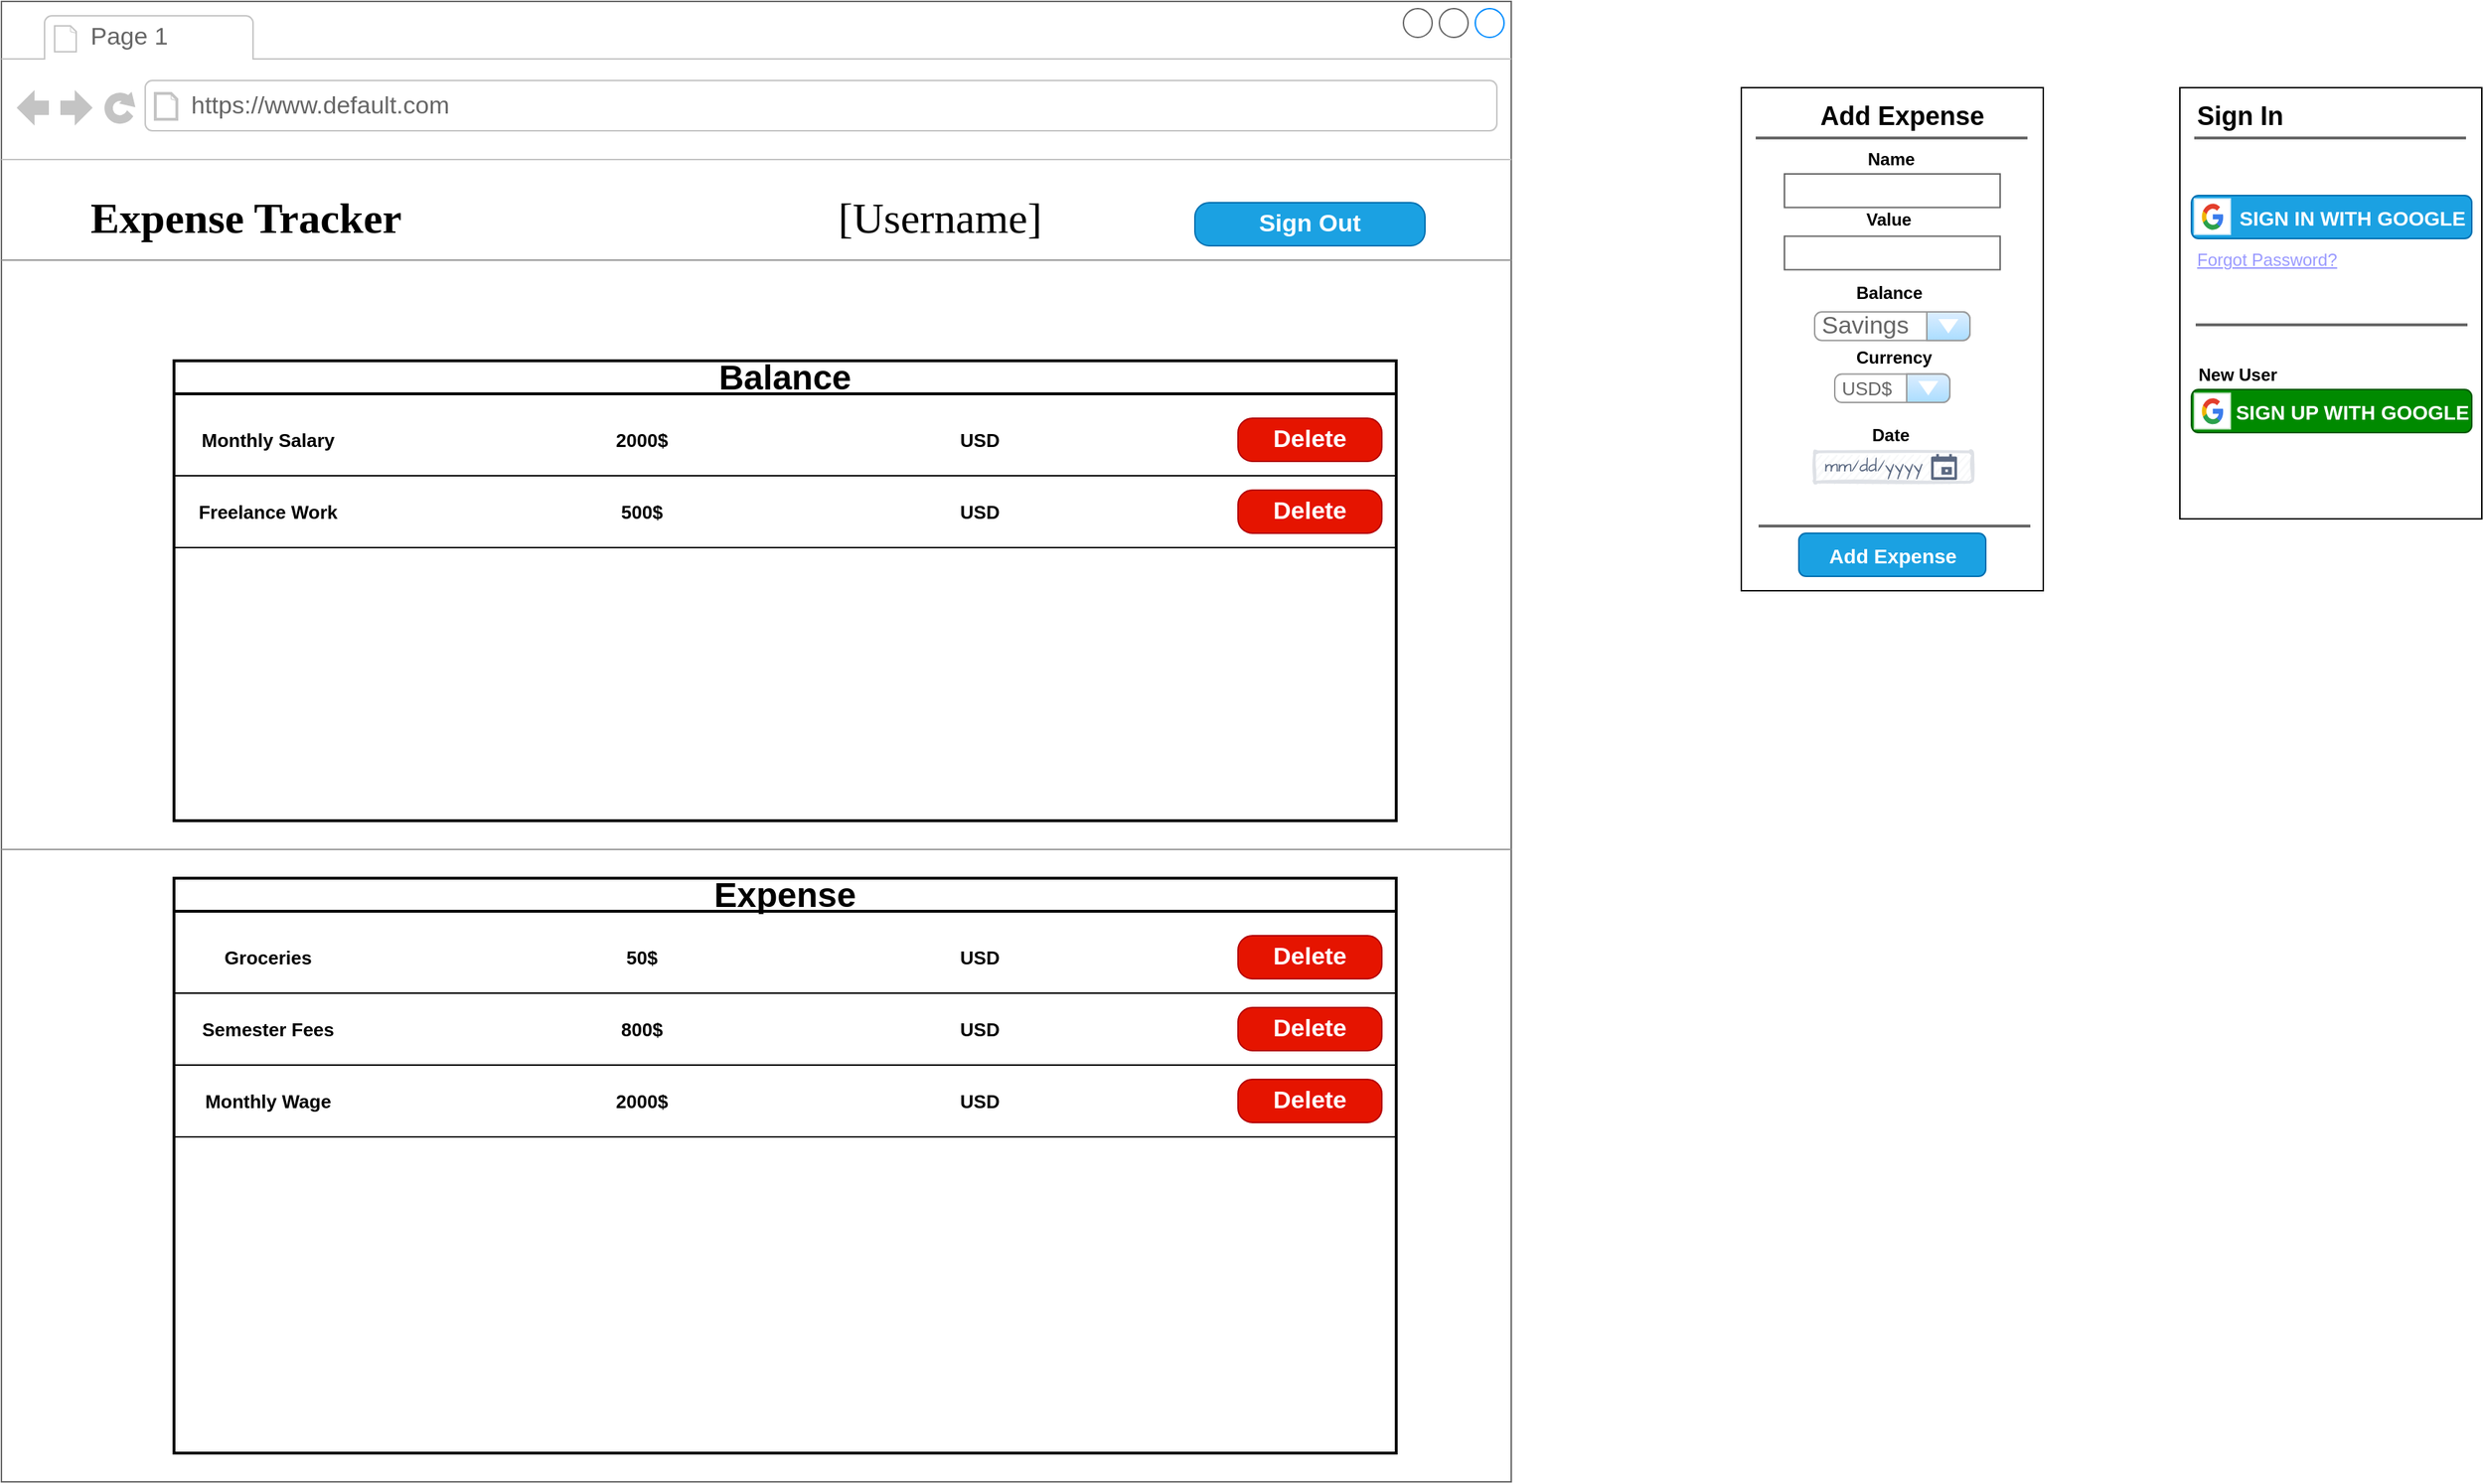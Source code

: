 <mxfile version="24.4.3" type="device">
  <diagram name="Page-1" id="2cc2dc42-3aac-f2a9-1cec-7a8b7cbee084">
    <mxGraphModel dx="1923" dy="2203" grid="1" gridSize="10" guides="1" tooltips="1" connect="1" arrows="1" fold="1" page="1" pageScale="1" pageWidth="1100" pageHeight="850" background="none" math="0" shadow="0">
      <root>
        <mxCell id="0" />
        <mxCell id="1" parent="0" />
        <mxCell id="7026571954dc6520-1" value="" style="strokeWidth=1;shadow=0;dashed=0;align=center;html=1;shape=mxgraph.mockup.containers.browserWindow;rSize=0;strokeColor=#666666;mainText=,;recursiveResize=0;rounded=0;labelBackgroundColor=none;fontFamily=Verdana;fontSize=12" parent="1" vertex="1">
          <mxGeometry x="30" y="20" width="1050" height="1030" as="geometry" />
        </mxCell>
        <mxCell id="7026571954dc6520-2" value="Page 1" style="strokeWidth=1;shadow=0;dashed=0;align=center;html=1;shape=mxgraph.mockup.containers.anchor;fontSize=17;fontColor=#666666;align=left;" parent="7026571954dc6520-1" vertex="1">
          <mxGeometry x="60" y="12" width="110" height="26" as="geometry" />
        </mxCell>
        <mxCell id="7026571954dc6520-3" value="https://www.default.com" style="strokeWidth=1;shadow=0;dashed=0;align=center;html=1;shape=mxgraph.mockup.containers.anchor;rSize=0;fontSize=17;fontColor=#666666;align=left;" parent="7026571954dc6520-1" vertex="1">
          <mxGeometry x="130" y="60" width="250" height="26" as="geometry" />
        </mxCell>
        <mxCell id="7026571954dc6520-4" value="[Username]" style="text;html=1;points=[];align=left;verticalAlign=top;spacingTop=-4;fontSize=30;fontFamily=Verdana" parent="7026571954dc6520-1" vertex="1">
          <mxGeometry x="580" y="130" width="340" height="50" as="geometry" />
        </mxCell>
        <mxCell id="7026571954dc6520-18" value="Sign Out" style="strokeWidth=1;shadow=0;dashed=0;align=center;html=1;shape=mxgraph.mockup.buttons.button;strokeColor=#006EAF;mainText=;buttonStyle=round;fontSize=17;fontStyle=1;fillColor=#1ba1e2;whiteSpace=wrap;rounded=0;labelBackgroundColor=none;fontColor=#ffffff;" parent="7026571954dc6520-1" vertex="1">
          <mxGeometry x="830" y="140" width="160" height="30" as="geometry" />
        </mxCell>
        <mxCell id="7026571954dc6520-21" value="" style="verticalLabelPosition=bottom;shadow=0;dashed=0;align=center;html=1;verticalAlign=top;strokeWidth=1;shape=mxgraph.mockup.markup.line;strokeColor=#999999;rounded=0;labelBackgroundColor=none;fillColor=#ffffff;fontFamily=Verdana;fontSize=12;fontColor=#000000;" parent="7026571954dc6520-1" vertex="1">
          <mxGeometry y="580" width="1050" height="20" as="geometry" />
        </mxCell>
        <mxCell id="RL_fm6lzdvuPayK7LapQ-2" value="&lt;h1 style=&quot;line-height: 120%;&quot;&gt;&lt;font style=&quot;font-size: 24px;&quot;&gt;Balance&lt;/font&gt;&lt;/h1&gt;" style="swimlane;whiteSpace=wrap;html=1;align=center;strokeWidth=2;" vertex="1" parent="7026571954dc6520-1">
          <mxGeometry x="120" y="250" width="850" height="320" as="geometry" />
        </mxCell>
        <mxCell id="RL_fm6lzdvuPayK7LapQ-4" value="Monthly Salary" style="text;html=1;align=center;verticalAlign=middle;resizable=0;points=[];autosize=1;strokeColor=none;fillColor=none;fontSize=13;fontStyle=1" vertex="1" parent="RL_fm6lzdvuPayK7LapQ-2">
          <mxGeometry x="10" y="40" width="110" height="30" as="geometry" />
        </mxCell>
        <mxCell id="RL_fm6lzdvuPayK7LapQ-5" value="2000$" style="text;html=1;align=center;verticalAlign=middle;resizable=0;points=[];autosize=1;strokeColor=none;fillColor=none;fontSize=13;fontStyle=1" vertex="1" parent="RL_fm6lzdvuPayK7LapQ-2">
          <mxGeometry x="295" y="40" width="60" height="30" as="geometry" />
        </mxCell>
        <mxCell id="RL_fm6lzdvuPayK7LapQ-6" value="USD" style="text;html=1;align=center;verticalAlign=middle;resizable=0;points=[];autosize=1;strokeColor=none;fillColor=none;fontSize=13;fontStyle=1" vertex="1" parent="RL_fm6lzdvuPayK7LapQ-2">
          <mxGeometry x="535" y="40" width="50" height="30" as="geometry" />
        </mxCell>
        <mxCell id="RL_fm6lzdvuPayK7LapQ-8" value="Delete" style="strokeWidth=1;shadow=0;dashed=0;align=center;html=1;shape=mxgraph.mockup.buttons.button;strokeColor=#B20000;mainText=;buttonStyle=round;fontSize=17;fontStyle=1;fillColor=#e51400;whiteSpace=wrap;rounded=0;labelBackgroundColor=none;fontColor=#ffffff;" vertex="1" parent="RL_fm6lzdvuPayK7LapQ-2">
          <mxGeometry x="740" y="40" width="100" height="30" as="geometry" />
        </mxCell>
        <mxCell id="RL_fm6lzdvuPayK7LapQ-32" value="500$" style="text;html=1;align=center;verticalAlign=middle;resizable=0;points=[];autosize=1;strokeColor=none;fillColor=none;fontSize=13;fontStyle=1" vertex="1" parent="RL_fm6lzdvuPayK7LapQ-2">
          <mxGeometry x="300" y="90" width="50" height="30" as="geometry" />
        </mxCell>
        <mxCell id="RL_fm6lzdvuPayK7LapQ-33" value="USD" style="text;html=1;align=center;verticalAlign=middle;resizable=0;points=[];autosize=1;strokeColor=none;fillColor=none;fontSize=13;fontStyle=1" vertex="1" parent="RL_fm6lzdvuPayK7LapQ-2">
          <mxGeometry x="535" y="90" width="50" height="30" as="geometry" />
        </mxCell>
        <mxCell id="RL_fm6lzdvuPayK7LapQ-34" value="Delete" style="strokeWidth=1;shadow=0;dashed=0;align=center;html=1;shape=mxgraph.mockup.buttons.button;strokeColor=#B20000;mainText=;buttonStyle=round;fontSize=17;fontStyle=1;fillColor=#e51400;whiteSpace=wrap;rounded=0;labelBackgroundColor=none;fontColor=#ffffff;" vertex="1" parent="RL_fm6lzdvuPayK7LapQ-2">
          <mxGeometry x="740" y="90" width="100" height="30" as="geometry" />
        </mxCell>
        <mxCell id="RL_fm6lzdvuPayK7LapQ-35" value="" style="endArrow=none;html=1;rounded=0;entryX=1;entryY=0.25;entryDx=0;entryDy=0;exitX=0;exitY=0.25;exitDx=0;exitDy=0;" edge="1" parent="RL_fm6lzdvuPayK7LapQ-2">
          <mxGeometry width="50" height="50" relative="1" as="geometry">
            <mxPoint y="130" as="sourcePoint" />
            <mxPoint x="850" y="130" as="targetPoint" />
          </mxGeometry>
        </mxCell>
        <mxCell id="RL_fm6lzdvuPayK7LapQ-36" value="Freelance Work" style="text;html=1;align=center;verticalAlign=middle;resizable=0;points=[];autosize=1;strokeColor=none;fillColor=none;fontSize=13;fontStyle=1" vertex="1" parent="RL_fm6lzdvuPayK7LapQ-2">
          <mxGeometry x="5" y="90" width="120" height="30" as="geometry" />
        </mxCell>
        <mxCell id="RL_fm6lzdvuPayK7LapQ-3" value="" style="endArrow=none;html=1;rounded=0;entryX=1;entryY=0.25;entryDx=0;entryDy=0;exitX=0;exitY=0.25;exitDx=0;exitDy=0;" edge="1" parent="7026571954dc6520-1" source="RL_fm6lzdvuPayK7LapQ-2" target="RL_fm6lzdvuPayK7LapQ-2">
          <mxGeometry width="50" height="50" relative="1" as="geometry">
            <mxPoint x="540" y="380" as="sourcePoint" />
            <mxPoint x="590" y="330" as="targetPoint" />
          </mxGeometry>
        </mxCell>
        <mxCell id="RL_fm6lzdvuPayK7LapQ-9" value="&lt;h1 style=&quot;line-height: 120%;&quot;&gt;Expense&lt;/h1&gt;" style="swimlane;whiteSpace=wrap;html=1;align=center;swimlaneLine=1;strokeWidth=2;" vertex="1" parent="7026571954dc6520-1">
          <mxGeometry x="120" y="610" width="850" height="400" as="geometry" />
        </mxCell>
        <mxCell id="RL_fm6lzdvuPayK7LapQ-10" value="Groceries" style="text;html=1;align=center;verticalAlign=middle;resizable=0;points=[];autosize=1;strokeColor=none;fillColor=none;fontSize=13;fontStyle=1" vertex="1" parent="RL_fm6lzdvuPayK7LapQ-9">
          <mxGeometry x="25" y="40" width="80" height="30" as="geometry" />
        </mxCell>
        <mxCell id="RL_fm6lzdvuPayK7LapQ-11" value="50$" style="text;html=1;align=center;verticalAlign=middle;resizable=0;points=[];autosize=1;strokeColor=none;fillColor=none;fontSize=13;fontStyle=1" vertex="1" parent="RL_fm6lzdvuPayK7LapQ-9">
          <mxGeometry x="300" y="40" width="50" height="30" as="geometry" />
        </mxCell>
        <mxCell id="RL_fm6lzdvuPayK7LapQ-12" value="USD" style="text;html=1;align=center;verticalAlign=middle;resizable=0;points=[];autosize=1;strokeColor=none;fillColor=none;fontSize=13;fontStyle=1" vertex="1" parent="RL_fm6lzdvuPayK7LapQ-9">
          <mxGeometry x="535" y="40" width="50" height="30" as="geometry" />
        </mxCell>
        <mxCell id="RL_fm6lzdvuPayK7LapQ-13" value="Delete" style="strokeWidth=1;shadow=0;dashed=0;align=center;html=1;shape=mxgraph.mockup.buttons.button;strokeColor=#B20000;mainText=;buttonStyle=round;fontSize=17;fontStyle=1;fillColor=#e51400;whiteSpace=wrap;rounded=0;labelBackgroundColor=none;fontColor=#ffffff;" vertex="1" parent="RL_fm6lzdvuPayK7LapQ-9">
          <mxGeometry x="740" y="40" width="100" height="30" as="geometry" />
        </mxCell>
        <mxCell id="RL_fm6lzdvuPayK7LapQ-46" value="" style="endArrow=none;html=1;rounded=0;entryX=1;entryY=0.25;entryDx=0;entryDy=0;exitX=0;exitY=0.25;exitDx=0;exitDy=0;" edge="1" parent="RL_fm6lzdvuPayK7LapQ-9">
          <mxGeometry width="50" height="50" relative="1" as="geometry">
            <mxPoint y="80" as="sourcePoint" />
            <mxPoint x="850" y="80" as="targetPoint" />
          </mxGeometry>
        </mxCell>
        <mxCell id="RL_fm6lzdvuPayK7LapQ-48" value="Semester Fees" style="text;html=1;align=center;verticalAlign=middle;resizable=0;points=[];autosize=1;strokeColor=none;fillColor=none;fontSize=13;fontStyle=1" vertex="1" parent="RL_fm6lzdvuPayK7LapQ-9">
          <mxGeometry x="10" y="90" width="110" height="30" as="geometry" />
        </mxCell>
        <mxCell id="RL_fm6lzdvuPayK7LapQ-49" value="800$" style="text;html=1;align=center;verticalAlign=middle;resizable=0;points=[];autosize=1;strokeColor=none;fillColor=none;fontSize=13;fontStyle=1" vertex="1" parent="RL_fm6lzdvuPayK7LapQ-9">
          <mxGeometry x="300" y="90" width="50" height="30" as="geometry" />
        </mxCell>
        <mxCell id="RL_fm6lzdvuPayK7LapQ-50" value="USD" style="text;html=1;align=center;verticalAlign=middle;resizable=0;points=[];autosize=1;strokeColor=none;fillColor=none;fontSize=13;fontStyle=1" vertex="1" parent="RL_fm6lzdvuPayK7LapQ-9">
          <mxGeometry x="535" y="90" width="50" height="30" as="geometry" />
        </mxCell>
        <mxCell id="RL_fm6lzdvuPayK7LapQ-51" value="Delete" style="strokeWidth=1;shadow=0;dashed=0;align=center;html=1;shape=mxgraph.mockup.buttons.button;strokeColor=#B20000;mainText=;buttonStyle=round;fontSize=17;fontStyle=1;fillColor=#e51400;whiteSpace=wrap;rounded=0;labelBackgroundColor=none;fontColor=#ffffff;" vertex="1" parent="RL_fm6lzdvuPayK7LapQ-9">
          <mxGeometry x="740" y="90" width="100" height="30" as="geometry" />
        </mxCell>
        <mxCell id="RL_fm6lzdvuPayK7LapQ-52" value="" style="endArrow=none;html=1;rounded=0;entryX=1;entryY=0.25;entryDx=0;entryDy=0;exitX=0;exitY=0.25;exitDx=0;exitDy=0;" edge="1" parent="RL_fm6lzdvuPayK7LapQ-9">
          <mxGeometry width="50" height="50" relative="1" as="geometry">
            <mxPoint y="130" as="sourcePoint" />
            <mxPoint x="850" y="130" as="targetPoint" />
          </mxGeometry>
        </mxCell>
        <mxCell id="RL_fm6lzdvuPayK7LapQ-53" value="Monthly Wage" style="text;html=1;align=center;verticalAlign=middle;resizable=0;points=[];autosize=1;strokeColor=none;fillColor=none;fontSize=13;fontStyle=1" vertex="1" parent="RL_fm6lzdvuPayK7LapQ-9">
          <mxGeometry x="10" y="140" width="110" height="30" as="geometry" />
        </mxCell>
        <mxCell id="RL_fm6lzdvuPayK7LapQ-54" value="2000$" style="text;html=1;align=center;verticalAlign=middle;resizable=0;points=[];autosize=1;strokeColor=none;fillColor=none;fontSize=13;fontStyle=1" vertex="1" parent="RL_fm6lzdvuPayK7LapQ-9">
          <mxGeometry x="295" y="140" width="60" height="30" as="geometry" />
        </mxCell>
        <mxCell id="RL_fm6lzdvuPayK7LapQ-55" value="USD" style="text;html=1;align=center;verticalAlign=middle;resizable=0;points=[];autosize=1;strokeColor=none;fillColor=none;fontSize=13;fontStyle=1" vertex="1" parent="RL_fm6lzdvuPayK7LapQ-9">
          <mxGeometry x="535" y="140" width="50" height="30" as="geometry" />
        </mxCell>
        <mxCell id="RL_fm6lzdvuPayK7LapQ-56" value="Delete" style="strokeWidth=1;shadow=0;dashed=0;align=center;html=1;shape=mxgraph.mockup.buttons.button;strokeColor=#B20000;mainText=;buttonStyle=round;fontSize=17;fontStyle=1;fillColor=#e51400;whiteSpace=wrap;rounded=0;labelBackgroundColor=none;fontColor=#ffffff;" vertex="1" parent="RL_fm6lzdvuPayK7LapQ-9">
          <mxGeometry x="740" y="140" width="100" height="30" as="geometry" />
        </mxCell>
        <mxCell id="RL_fm6lzdvuPayK7LapQ-57" value="" style="endArrow=none;html=1;rounded=0;entryX=1;entryY=0.25;entryDx=0;entryDy=0;exitX=0;exitY=0.25;exitDx=0;exitDy=0;" edge="1" parent="RL_fm6lzdvuPayK7LapQ-9">
          <mxGeometry width="50" height="50" relative="1" as="geometry">
            <mxPoint y="180" as="sourcePoint" />
            <mxPoint x="850" y="180" as="targetPoint" />
          </mxGeometry>
        </mxCell>
        <mxCell id="RL_fm6lzdvuPayK7LapQ-58" value="Expense Tracker" style="text;html=1;points=[];align=left;verticalAlign=top;spacingTop=-4;fontSize=30;fontFamily=Verdana;fontStyle=1" vertex="1" parent="7026571954dc6520-1">
          <mxGeometry x="60" y="130" width="340" height="50" as="geometry" />
        </mxCell>
        <mxCell id="RL_fm6lzdvuPayK7LapQ-59" value="" style="verticalLabelPosition=bottom;shadow=0;dashed=0;align=center;html=1;verticalAlign=top;strokeWidth=1;shape=mxgraph.mockup.markup.line;strokeColor=#999999;rounded=0;labelBackgroundColor=none;fillColor=#ffffff;fontFamily=Verdana;fontSize=12;fontColor=#000000;" vertex="1" parent="7026571954dc6520-1">
          <mxGeometry y="170" width="1050" height="20" as="geometry" />
        </mxCell>
        <mxCell id="RL_fm6lzdvuPayK7LapQ-60" value="" style="strokeWidth=1;shadow=0;dashed=0;align=center;html=1;shape=mxgraph.mockup.forms.rrect;rSize=0;strokeColor=#000000;fillColor=#ffffff;fontStyle=0" vertex="1" parent="1">
          <mxGeometry x="1240" y="80" width="210" height="350" as="geometry" />
        </mxCell>
        <mxCell id="RL_fm6lzdvuPayK7LapQ-61" value="Add Expense" style="strokeWidth=1;shadow=0;dashed=0;align=center;html=1;shape=mxgraph.mockup.forms.anchor;fontSize=18;fontColor=#000000;align=left;resizeWidth=1;spacingLeft=0;fontStyle=1" vertex="1" parent="RL_fm6lzdvuPayK7LapQ-60">
          <mxGeometry width="105" height="20" relative="1" as="geometry">
            <mxPoint x="53" y="10" as="offset" />
          </mxGeometry>
        </mxCell>
        <mxCell id="RL_fm6lzdvuPayK7LapQ-62" value="" style="shape=line;strokeColor=#666666;strokeWidth=2;html=1;resizeWidth=1;" vertex="1" parent="RL_fm6lzdvuPayK7LapQ-60">
          <mxGeometry width="189" height="10" relative="1" as="geometry">
            <mxPoint x="10" y="30" as="offset" />
          </mxGeometry>
        </mxCell>
        <mxCell id="RL_fm6lzdvuPayK7LapQ-67" value="&lt;font style=&quot;font-size: 14px;&quot;&gt;Add Expense&lt;/font&gt;" style="strokeWidth=1;shadow=0;dashed=0;align=center;html=1;shape=mxgraph.mockup.forms.rrect;rSize=5;strokeColor=#006EAF;fontColor=#ffffff;fillColor=#1ba1e2;fontSize=16;fontStyle=1;" vertex="1" parent="RL_fm6lzdvuPayK7LapQ-60">
          <mxGeometry y="1" width="130" height="30" relative="1" as="geometry">
            <mxPoint x="40" y="-40" as="offset" />
          </mxGeometry>
        </mxCell>
        <mxCell id="RL_fm6lzdvuPayK7LapQ-69" value="" style="shape=line;strokeColor=#666666;strokeWidth=2;html=1;resizeWidth=1;" vertex="1" parent="RL_fm6lzdvuPayK7LapQ-60">
          <mxGeometry y="1" width="189" height="10" relative="1" as="geometry">
            <mxPoint x="12" y="-50" as="offset" />
          </mxGeometry>
        </mxCell>
        <mxCell id="RL_fm6lzdvuPayK7LapQ-70" value="&lt;font color=&quot;#000000&quot;&gt;&lt;b&gt;Name&lt;/b&gt;&lt;/font&gt;" style="strokeWidth=1;shadow=0;dashed=0;align=center;html=1;shape=mxgraph.mockup.forms.anchor;fontSize=12;fontColor=#666666;align=left;spacingLeft=0;resizeWidth=1;" vertex="1" parent="RL_fm6lzdvuPayK7LapQ-60">
          <mxGeometry y="1" width="40" height="20" relative="1" as="geometry">
            <mxPoint x="86" y="-310" as="offset" />
          </mxGeometry>
        </mxCell>
        <mxCell id="RL_fm6lzdvuPayK7LapQ-98" value="" style="strokeWidth=1;shadow=0;dashed=0;align=center;html=1;shape=mxgraph.mockup.text.textBox;fontColor=#666666;align=left;fontSize=17;spacingLeft=4;spacingTop=-3;whiteSpace=wrap;strokeColor=#666666;mainText=" vertex="1" parent="RL_fm6lzdvuPayK7LapQ-60">
          <mxGeometry x="30" y="60" width="150" height="23.333" as="geometry" />
        </mxCell>
        <mxCell id="RL_fm6lzdvuPayK7LapQ-99" value="&lt;font color=&quot;#000000&quot;&gt;&lt;b&gt;Value&lt;/b&gt;&lt;/font&gt;" style="strokeWidth=1;shadow=0;dashed=0;align=center;html=1;shape=mxgraph.mockup.forms.anchor;fontSize=12;fontColor=#666666;align=left;spacingLeft=0;resizeWidth=1;" vertex="1" parent="RL_fm6lzdvuPayK7LapQ-60">
          <mxGeometry x="85" y="80.003" width="40" height="23.333" as="geometry" />
        </mxCell>
        <mxCell id="RL_fm6lzdvuPayK7LapQ-100" value="" style="strokeWidth=1;shadow=0;dashed=0;align=center;html=1;shape=mxgraph.mockup.text.textBox;fontColor=#666666;align=left;fontSize=17;spacingLeft=4;spacingTop=-3;whiteSpace=wrap;strokeColor=#666666;mainText=" vertex="1" parent="RL_fm6lzdvuPayK7LapQ-60">
          <mxGeometry x="30" y="103.337" width="150" height="23.333" as="geometry" />
        </mxCell>
        <mxCell id="RL_fm6lzdvuPayK7LapQ-101" value="&lt;font color=&quot;#000000&quot;&gt;&lt;b&gt;Balance&lt;/b&gt;&lt;/font&gt;" style="strokeWidth=1;shadow=0;dashed=0;align=center;html=1;shape=mxgraph.mockup.forms.anchor;fontSize=12;fontColor=#666666;align=left;spacingLeft=0;resizeWidth=1;" vertex="1" parent="RL_fm6lzdvuPayK7LapQ-60">
          <mxGeometry x="77.5" y="130.96" width="55" height="23.333" as="geometry" />
        </mxCell>
        <mxCell id="RL_fm6lzdvuPayK7LapQ-103" value="Savings" style="strokeWidth=1;shadow=0;dashed=0;align=center;html=1;shape=mxgraph.mockup.forms.comboBox;strokeColor=#999999;fillColor=#ddeeff;align=left;fillColor2=#aaddff;mainText=;fontColor=#666666;fontSize=17;spacingLeft=3;" vertex="1" parent="RL_fm6lzdvuPayK7LapQ-60">
          <mxGeometry x="51" y="156.043" width="108" height="19.833" as="geometry" />
        </mxCell>
        <mxCell id="RL_fm6lzdvuPayK7LapQ-105" value="&lt;font color=&quot;#000000&quot;&gt;&lt;b&gt;Currency&lt;/b&gt;&lt;/font&gt;" style="strokeWidth=1;shadow=0;dashed=0;align=center;html=1;shape=mxgraph.mockup.forms.anchor;fontSize=12;fontColor=#666666;align=left;spacingLeft=0;resizeWidth=1;" vertex="1" parent="RL_fm6lzdvuPayK7LapQ-60">
          <mxGeometry x="77.5" y="175.877" width="55" height="23.333" as="geometry" />
        </mxCell>
        <mxCell id="RL_fm6lzdvuPayK7LapQ-106" value="&lt;font style=&quot;font-size: 13px;&quot;&gt;USD$&lt;/font&gt;" style="strokeWidth=1;shadow=0;dashed=0;align=center;html=1;shape=mxgraph.mockup.forms.comboBox;strokeColor=#999999;fillColor=#ddeeff;align=left;fillColor2=#aaddff;mainText=;fontColor=#666666;fontSize=17;spacingLeft=3;" vertex="1" parent="RL_fm6lzdvuPayK7LapQ-60">
          <mxGeometry x="65" y="199.21" width="80" height="19.833" as="geometry" />
        </mxCell>
        <mxCell id="RL_fm6lzdvuPayK7LapQ-108" value="mm/dd/yyyy" style="rounded=1;arcSize=9;fillColor=#F7F8F9;align=left;spacingLeft=5;strokeColor=#DEE1E6;html=1;strokeWidth=2;fontColor=#596780;fontSize=12;sketch=1;hachureGap=4;pointerEvents=0;fontFamily=Architects Daughter;fontSource=https%3A%2F%2Ffonts.googleapis.com%2Fcss%3Ffamily%3DArchitects%2BDaughter;" vertex="1" parent="RL_fm6lzdvuPayK7LapQ-60">
          <mxGeometry x="51" y="253.337" width="110" height="21" as="geometry" />
        </mxCell>
        <mxCell id="RL_fm6lzdvuPayK7LapQ-109" value="" style="shape=mxgraph.gmdl.calendar;fillColor=#5A6881;strokeColor=none;sketch=0;hachureGap=4;pointerEvents=0;fontFamily=Architects Daughter;fontSource=https%3A%2F%2Ffonts.googleapis.com%2Fcss%3Ffamily%3DArchitects%2BDaughter;fontSize=20;" vertex="1" parent="RL_fm6lzdvuPayK7LapQ-108">
          <mxGeometry x="1" y="0.5" width="18" height="18" relative="1" as="geometry">
            <mxPoint x="-29" y="-9" as="offset" />
          </mxGeometry>
        </mxCell>
        <mxCell id="RL_fm6lzdvuPayK7LapQ-110" value="&lt;font color=&quot;#000000&quot;&gt;&lt;b&gt;Date&lt;/b&gt;&lt;/font&gt;" style="strokeWidth=1;shadow=0;dashed=0;align=center;html=1;shape=mxgraph.mockup.forms.anchor;fontSize=12;fontColor=#666666;align=left;spacingLeft=0;resizeWidth=1;" vertex="1" parent="RL_fm6lzdvuPayK7LapQ-60">
          <mxGeometry x="89.25" y="230.003" width="31.5" height="23.333" as="geometry" />
        </mxCell>
        <mxCell id="RL_fm6lzdvuPayK7LapQ-85" value="" style="strokeWidth=1;shadow=0;dashed=0;align=center;html=1;shape=mxgraph.mockup.forms.rrect;rSize=0;strokeColor=#000000;fillColor=#ffffff;fontStyle=0" vertex="1" parent="1">
          <mxGeometry x="1545" y="80" width="210" height="300" as="geometry" />
        </mxCell>
        <mxCell id="RL_fm6lzdvuPayK7LapQ-86" value="Sign In" style="strokeWidth=1;shadow=0;dashed=0;align=center;html=1;shape=mxgraph.mockup.forms.anchor;fontSize=18;fontColor=#000000;align=left;resizeWidth=1;spacingLeft=0;fontStyle=1" vertex="1" parent="RL_fm6lzdvuPayK7LapQ-85">
          <mxGeometry width="105" height="20" relative="1" as="geometry">
            <mxPoint x="10" y="10" as="offset" />
          </mxGeometry>
        </mxCell>
        <mxCell id="RL_fm6lzdvuPayK7LapQ-87" value="" style="shape=line;strokeColor=#666666;strokeWidth=2;html=1;resizeWidth=1;" vertex="1" parent="RL_fm6lzdvuPayK7LapQ-85">
          <mxGeometry width="189" height="10" relative="1" as="geometry">
            <mxPoint x="10" y="30" as="offset" />
          </mxGeometry>
        </mxCell>
        <mxCell id="RL_fm6lzdvuPayK7LapQ-88" value="&lt;font style=&quot;font-size: 14px;&quot;&gt;&amp;nbsp; &amp;nbsp; &amp;nbsp; &amp;nbsp;SIGN IN WITH GOOGLE&lt;/font&gt;" style="strokeWidth=1;shadow=0;dashed=0;align=center;html=1;shape=mxgraph.mockup.forms.rrect;rSize=5;strokeColor=#006EAF;fontColor=#ffffff;fillColor=#1ba1e2;fontSize=16;fontStyle=1;" vertex="1" parent="RL_fm6lzdvuPayK7LapQ-85">
          <mxGeometry y="1" width="195" height="30" relative="1" as="geometry">
            <mxPoint x="8" y="-225" as="offset" />
          </mxGeometry>
        </mxCell>
        <mxCell id="RL_fm6lzdvuPayK7LapQ-89" value="Forgot Password?" style="strokeWidth=1;shadow=0;dashed=0;align=center;html=1;shape=mxgraph.mockup.forms.anchor;fontSize=12;fontColor=#9999ff;align=left;spacingLeft=0;fontStyle=4;resizeWidth=1;" vertex="1" parent="RL_fm6lzdvuPayK7LapQ-85">
          <mxGeometry y="1" width="157.5" height="20" relative="1" as="geometry">
            <mxPoint x="10" y="-190" as="offset" />
          </mxGeometry>
        </mxCell>
        <mxCell id="RL_fm6lzdvuPayK7LapQ-90" value="" style="shape=line;strokeColor=#666666;strokeWidth=2;html=1;resizeWidth=1;" vertex="1" parent="RL_fm6lzdvuPayK7LapQ-85">
          <mxGeometry y="1" width="189" height="10" relative="1" as="geometry">
            <mxPoint x="11" y="-140" as="offset" />
          </mxGeometry>
        </mxCell>
        <mxCell id="RL_fm6lzdvuPayK7LapQ-91" value="&lt;font color=&quot;#000000&quot;&gt;&lt;b&gt;New User&lt;/b&gt;&lt;/font&gt;" style="strokeWidth=1;shadow=0;dashed=0;align=center;html=1;shape=mxgraph.mockup.forms.anchor;fontSize=12;fontColor=#666666;align=left;spacingLeft=0;resizeWidth=1;" vertex="1" parent="RL_fm6lzdvuPayK7LapQ-85">
          <mxGeometry y="1" width="157.5" height="20" relative="1" as="geometry">
            <mxPoint x="11" y="-110" as="offset" />
          </mxGeometry>
        </mxCell>
        <mxCell id="RL_fm6lzdvuPayK7LapQ-92" value="" style="rounded=0;whiteSpace=wrap;html=1;strokeColor=#D1ECF9;" vertex="1" parent="RL_fm6lzdvuPayK7LapQ-85">
          <mxGeometry x="10.1" y="77.35" width="25" height="24.7" as="geometry" />
        </mxCell>
        <mxCell id="RL_fm6lzdvuPayK7LapQ-93" value="" style="dashed=0;outlineConnect=0;html=1;align=center;labelPosition=center;verticalLabelPosition=bottom;verticalAlign=top;shape=mxgraph.weblogos.google;fillColor=default;gradientColor=none;" vertex="1" parent="RL_fm6lzdvuPayK7LapQ-85">
          <mxGeometry x="15" y="80" width="15.2" height="19.4" as="geometry" />
        </mxCell>
        <mxCell id="RL_fm6lzdvuPayK7LapQ-94" value="&lt;font style=&quot;font-size: 14px;&quot;&gt;&amp;nbsp; &amp;nbsp; &amp;nbsp; &amp;nbsp;SIGN UP WITH GOOGLE&lt;/font&gt;" style="strokeWidth=1;shadow=0;dashed=0;align=center;html=1;shape=mxgraph.mockup.forms.rrect;rSize=5;strokeColor=#005700;fontColor=#ffffff;fillColor=#008a00;fontSize=16;fontStyle=1;" vertex="1" parent="RL_fm6lzdvuPayK7LapQ-85">
          <mxGeometry x="8" y="210" width="195" height="30" as="geometry" />
        </mxCell>
        <mxCell id="RL_fm6lzdvuPayK7LapQ-95" value="" style="rounded=0;whiteSpace=wrap;html=1;strokeColor=#CCE8CC;" vertex="1" parent="RL_fm6lzdvuPayK7LapQ-85">
          <mxGeometry x="10.1" y="212.65" width="25" height="24.7" as="geometry" />
        </mxCell>
        <mxCell id="RL_fm6lzdvuPayK7LapQ-96" value="" style="dashed=0;outlineConnect=0;html=1;align=center;labelPosition=center;verticalLabelPosition=bottom;verticalAlign=top;shape=mxgraph.weblogos.google;fillColor=default;gradientColor=none;" vertex="1" parent="RL_fm6lzdvuPayK7LapQ-85">
          <mxGeometry x="15" y="215.3" width="15.2" height="19.4" as="geometry" />
        </mxCell>
      </root>
    </mxGraphModel>
  </diagram>
</mxfile>
